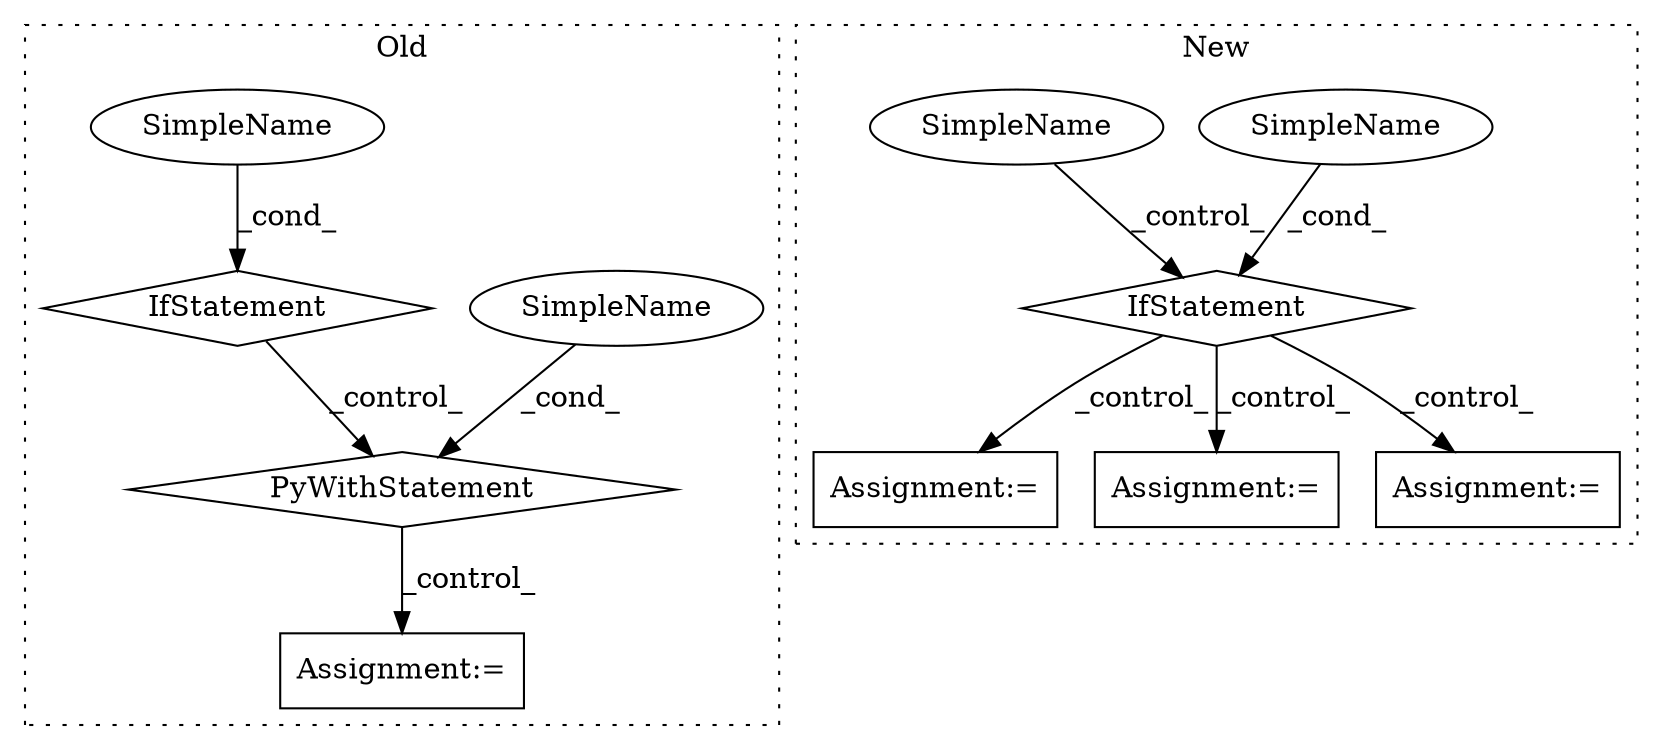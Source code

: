digraph G {
subgraph cluster0 {
1 [label="PyWithStatement" a="104" s="10580,10605" l="10,2" shape="diamond"];
3 [label="Assignment:=" a="7" s="10666" l="2" shape="box"];
4 [label="SimpleName" a="42" s="" l="" shape="ellipse"];
9 [label="IfStatement" a="25" s="10463,10494" l="4,2" shape="diamond"];
10 [label="SimpleName" a="42" s="" l="" shape="ellipse"];
label = "Old";
style="dotted";
}
subgraph cluster1 {
2 [label="IfStatement" a="25" s="10604,10635" l="4,2" shape="diamond"];
5 [label="Assignment:=" a="7" s="10857" l="1" shape="box"];
6 [label="SimpleName" a="42" s="" l="" shape="ellipse"];
7 [label="Assignment:=" a="7" s="10665" l="1" shape="box"];
8 [label="Assignment:=" a="7" s="10758" l="1" shape="box"];
11 [label="SimpleName" a="42" s="" l="" shape="ellipse"];
label = "New";
style="dotted";
}
1 -> 3 [label="_control_"];
2 -> 7 [label="_control_"];
2 -> 8 [label="_control_"];
2 -> 5 [label="_control_"];
4 -> 1 [label="_cond_"];
6 -> 2 [label="_cond_"];
9 -> 1 [label="_control_"];
10 -> 9 [label="_cond_"];
11 -> 2 [label="_control_"];
}